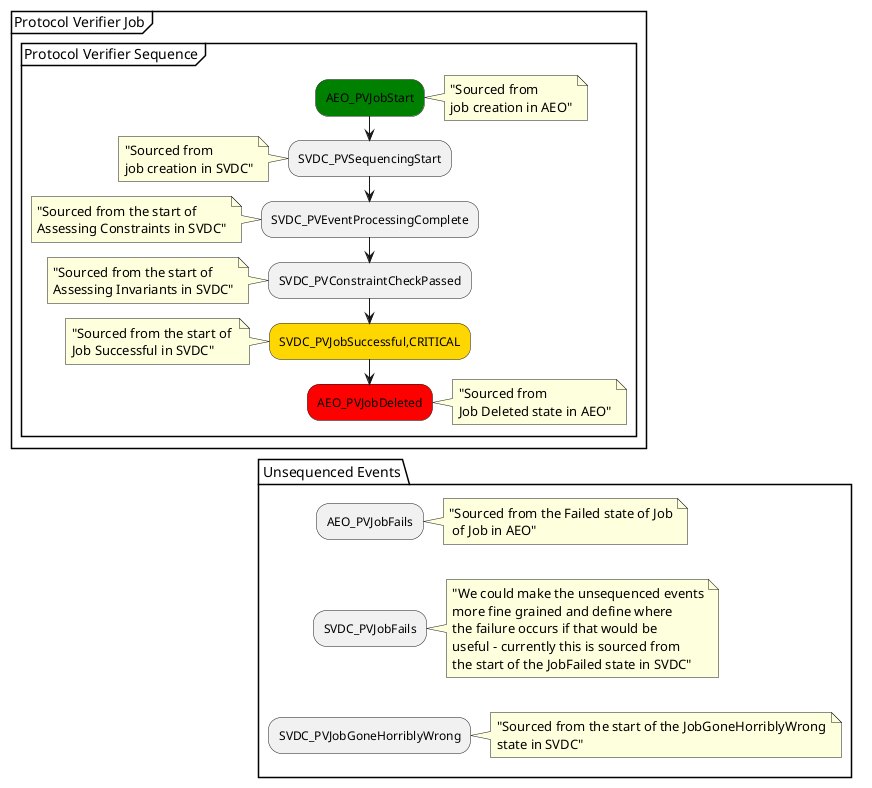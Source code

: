 @startuml
partition "Protocol Verifier Job" {
  group "Protocol Verifier Sequence"
    #green:AEO_PVJobStart;
    note right
      "Sourced from 
      job creation in AEO"
    endnote
    :SVDC_PVSequencingStart;
    note left
      "Sourced from 
      job creation in SVDC"
    endnote
    :SVDC_PVEventProcessingComplete;
     note left
      "Sourced from the start of 
      Assessing Constraints in SVDC"
    endnote
    :SVDC_PVConstraintCheckPassed;
    note left
      "Sourced from the start of 
      Assessing Invariants in SVDC"
    endnote
    #gold:SVDC_PVJobSuccessful,CRITICAL;
    note left
      "Sourced from the start of 
      Job Successful in SVDC"
    endnote
    #red:AEO_PVJobDeleted;  
    note right
      "Sourced from 
      Job Deleted state in AEO"
    endnote
    detach
  end group
}
package "Unsequenced Events" {
  :AEO_PVJobFails;
  kill
    note right
    "Sourced from the Failed state of Job
     of Job in AEO"
  endnote
  :SVDC_PVJobFails;
  kill
  note right
    "We could make the unsequenced events
    more fine grained and define where
    the failure occurs if that would be 
    useful - currently this is sourced from
    the start of the JobFailed state in SVDC"
  endnote
  :SVDC_PVJobGoneHorriblyWrong;
  kill
  note right
    "Sourced from the start of the JobGoneHorriblyWrong
    state in SVDC"
  endnote
}
@enduml
